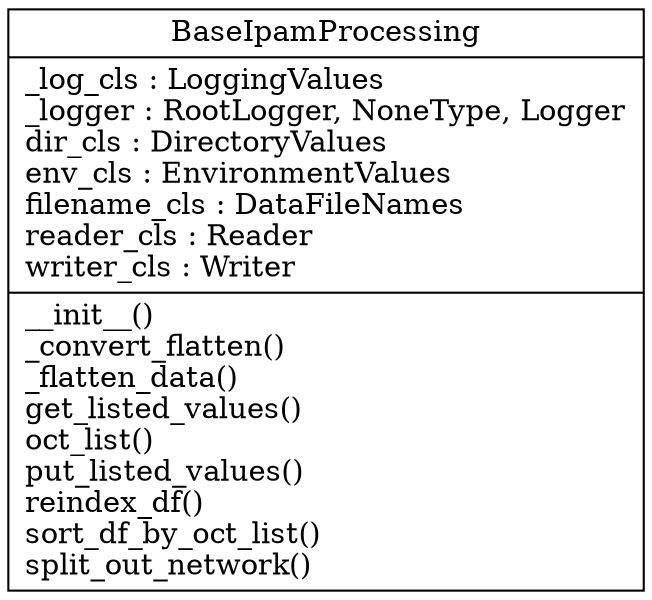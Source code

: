 digraph "classes" {
charset="utf-8"
rankdir=BT
"0" [label="{BaseIpamProcessing|_log_cls : LoggingValues\l_logger : RootLogger, NoneType, Logger\ldir_cls : DirectoryValues\lenv_cls : EnvironmentValues\lfilename_cls : DataFileNames\lreader_cls : Reader\lwriter_cls : Writer\l|__init__()\l_convert_flatten()\l_flatten_data()\lget_listed_values()\loct_list()\lput_listed_values()\lreindex_df()\lsort_df_by_oct_list()\lsplit_out_network()\l}", shape="record"];
}
